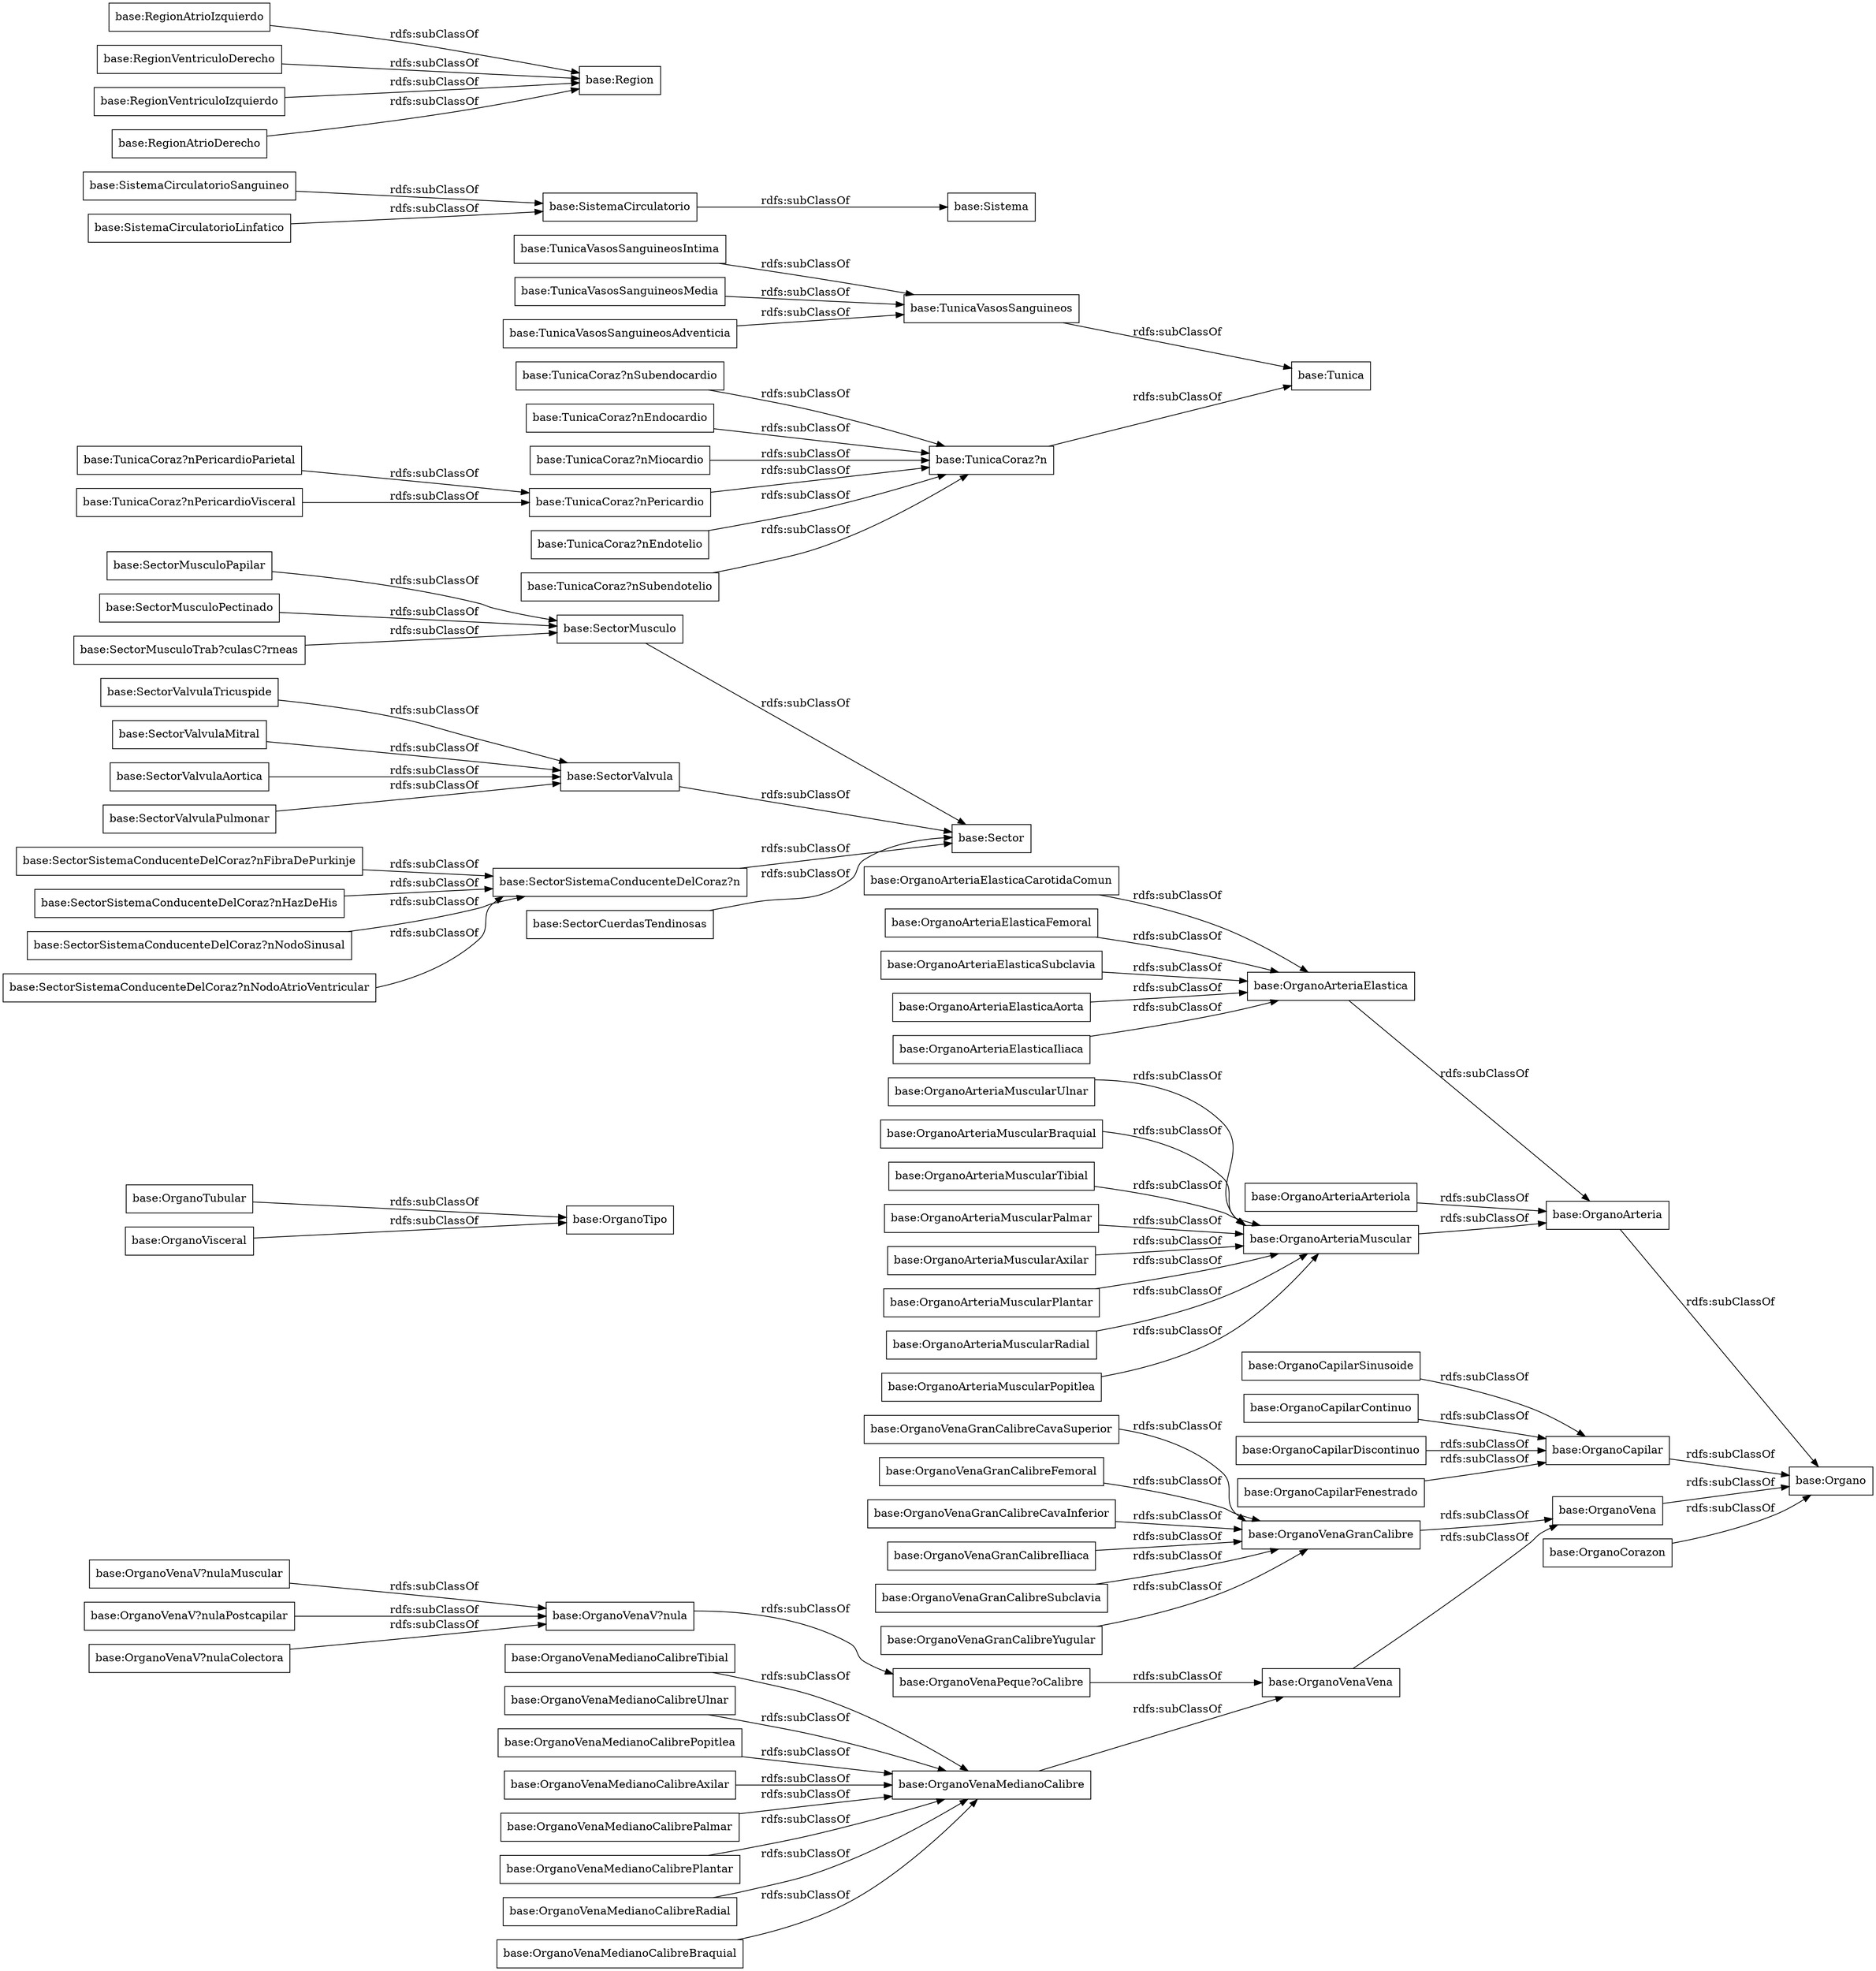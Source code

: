 digraph ar2dtool_diagram { 
rankdir=LR;
size="1000"
node [shape = rectangle, color="black"]; "base:OrganoVenaMedianoCalibreTibial" "base:OrganoTipo" "base:OrganoVenaGranCalibreIliaca" "base:SectorSistemaConducenteDelCoraz?nFibraDePurkinje" "base:OrganoVenaV?nula" "base:TunicaCoraz?nSubendocardio" "base:OrganoArteriaElasticaFemoral" "base:SectorMusculo" "base:TunicaCoraz?nEndotelio" "base:TunicaCoraz?nSubendotelio" "base:OrganoTubular" "base:OrganoVenaMedianoCalibrePopitlea" "base:OrganoArteriaElasticaSubclavia" "base:Tunica" "base:Sector" "base:TunicaCoraz?nEndocardio" "base:SistemaCirculatorioSanguineo" "base:Organo" "base:OrganoArteriaElasticaAorta" "base:TunicaVasosSanguineosIntima" "base:SectorValvula" "base:OrganoArteriaArteriola" "base:OrganoVenaVena" "base:OrganoArteriaMuscularPlantar" "base:OrganoVenaMedianoCalibreAxilar" "base:OrganoVenaMedianoCalibrePalmar" "base:OrganoVenaMedianoCalibre" "base:OrganoVenaGranCalibreSubclavia" "base:OrganoArteriaMuscularRadial" "base:SectorValvulaPulmonar" "base:OrganoVenaGranCalibre" "base:SectorSistemaConducenteDelCoraz?nNodoSinusal" "base:OrganoVenaV?nulaMuscular" "base:OrganoArteriaMuscularPopitlea" "base:OrganoArteria" "base:OrganoCapilarContinuo" "base:SectorValvulaTricuspide" "base:OrganoVenaGranCalibreYugular" "base:OrganoVenaMedianoCalibrePlantar" "base:OrganoCapilar" "base:OrganoArteriaElastica" "base:OrganoArteriaMuscularUlnar" "base:TunicaCoraz?nPericardioParietal" "base:OrganoArteriaMuscularBraquial" "base:OrganoVenaGranCalibreCavaSuperior" "base:OrganoVenaMedianoCalibreRadial" "base:TunicaCoraz?n" "base:SectorSistemaConducenteDelCoraz?n" "base:OrganoCorazon" "base:TunicaCoraz?nMiocardio" "base:OrganoVenaV?nulaPostcapilar" "base:SectorMusculoTrab?culasC?rneas" "base:OrganoVenaV?nulaColectora" "base:OrganoVena" "base:TunicaVasosSanguineosMedia" "base:OrganoArteriaMuscularTibial" "base:OrganoVenaGranCalibreFemoral" "base:OrganoCapilarDiscontinuo" "base:OrganoVenaGranCalibreCavaInferior" "base:Sistema" "base:OrganoArteriaElasticaIliaca" "base:SectorSistemaConducenteDelCoraz?nNodoAtrioVentricular" "base:OrganoArteriaMuscularPalmar" "base:RegionAtrioIzquierdo" "base:OrganoCapilarFenestrado" "base:RegionVentriculoDerecho" "base:SectorCuerdasTendinosas" "base:OrganoArteriaMuscularAxilar" "base:OrganoArteriaMuscular" "base:TunicaCoraz?nPericardioVisceral" "base:SectorMusculoPapilar" "base:SistemaCirculatorio" "base:TunicaVasosSanguineos" "base:SectorMusculoPectinado" "base:TunicaVasosSanguineosAdventicia" "base:SectorSistemaConducenteDelCoraz?nHazDeHis" "base:TunicaCoraz?nPericardio" "base:OrganoVenaMedianoCalibreBraquial" "base:RegionVentriculoIzquierdo" "base:SistemaCirculatorioLinfatico" "base:OrganoVisceral" "base:OrganoVenaMedianoCalibreUlnar" "base:OrganoArteriaElasticaCarotidaComun" "base:OrganoCapilarSinusoide" "base:Region" "base:SectorValvulaMitral" "base:RegionAtrioDerecho" "base:OrganoVenaPeque?oCalibre" "base:SectorValvulaAortica" ; /*classes style*/
	"base:TunicaVasosSanguineosAdventicia" -> "base:TunicaVasosSanguineos" [ label = "rdfs:subClassOf" ];
	"base:TunicaCoraz?nPericardio" -> "base:TunicaCoraz?n" [ label = "rdfs:subClassOf" ];
	"base:SectorMusculoPapilar" -> "base:SectorMusculo" [ label = "rdfs:subClassOf" ];
	"base:SectorSistemaConducenteDelCoraz?nFibraDePurkinje" -> "base:SectorSistemaConducenteDelCoraz?n" [ label = "rdfs:subClassOf" ];
	"base:OrganoArteriaMuscularBraquial" -> "base:OrganoArteriaMuscular" [ label = "rdfs:subClassOf" ];
	"base:OrganoVenaMedianoCalibrePlantar" -> "base:OrganoVenaMedianoCalibre" [ label = "rdfs:subClassOf" ];
	"base:OrganoArteriaArteriola" -> "base:OrganoArteria" [ label = "rdfs:subClassOf" ];
	"base:TunicaCoraz?nMiocardio" -> "base:TunicaCoraz?n" [ label = "rdfs:subClassOf" ];
	"base:OrganoArteriaMuscular" -> "base:OrganoArteria" [ label = "rdfs:subClassOf" ];
	"base:SectorMusculoTrab?culasC?rneas" -> "base:SectorMusculo" [ label = "rdfs:subClassOf" ];
	"base:OrganoArteriaMuscularRadial" -> "base:OrganoArteriaMuscular" [ label = "rdfs:subClassOf" ];
	"base:OrganoVenaGranCalibreCavaSuperior" -> "base:OrganoVenaGranCalibre" [ label = "rdfs:subClassOf" ];
	"base:TunicaCoraz?nEndotelio" -> "base:TunicaCoraz?n" [ label = "rdfs:subClassOf" ];
	"base:OrganoVenaGranCalibreFemoral" -> "base:OrganoVenaGranCalibre" [ label = "rdfs:subClassOf" ];
	"base:OrganoVenaMedianoCalibreUlnar" -> "base:OrganoVenaMedianoCalibre" [ label = "rdfs:subClassOf" ];
	"base:OrganoTubular" -> "base:OrganoTipo" [ label = "rdfs:subClassOf" ];
	"base:SectorMusculo" -> "base:Sector" [ label = "rdfs:subClassOf" ];
	"base:TunicaVasosSanguineosIntima" -> "base:TunicaVasosSanguineos" [ label = "rdfs:subClassOf" ];
	"base:OrganoArteriaMuscularAxilar" -> "base:OrganoArteriaMuscular" [ label = "rdfs:subClassOf" ];
	"base:OrganoVenaV?nulaMuscular" -> "base:OrganoVenaV?nula" [ label = "rdfs:subClassOf" ];
	"base:OrganoVisceral" -> "base:OrganoTipo" [ label = "rdfs:subClassOf" ];
	"base:TunicaCoraz?nPericardioVisceral" -> "base:TunicaCoraz?nPericardio" [ label = "rdfs:subClassOf" ];
	"base:TunicaVasosSanguineos" -> "base:Tunica" [ label = "rdfs:subClassOf" ];
	"base:TunicaCoraz?n" -> "base:Tunica" [ label = "rdfs:subClassOf" ];
	"base:RegionAtrioDerecho" -> "base:Region" [ label = "rdfs:subClassOf" ];
	"base:OrganoVenaMedianoCalibrePopitlea" -> "base:OrganoVenaMedianoCalibre" [ label = "rdfs:subClassOf" ];
	"base:OrganoArteriaMuscularPlantar" -> "base:OrganoArteriaMuscular" [ label = "rdfs:subClassOf" ];
	"base:OrganoVenaMedianoCalibre" -> "base:OrganoVenaVena" [ label = "rdfs:subClassOf" ];
	"base:OrganoVenaV?nulaColectora" -> "base:OrganoVenaV?nula" [ label = "rdfs:subClassOf" ];
	"base:OrganoVenaMedianoCalibreRadial" -> "base:OrganoVenaMedianoCalibre" [ label = "rdfs:subClassOf" ];
	"base:OrganoVenaMedianoCalibrePalmar" -> "base:OrganoVenaMedianoCalibre" [ label = "rdfs:subClassOf" ];
	"base:OrganoVenaV?nulaPostcapilar" -> "base:OrganoVenaV?nula" [ label = "rdfs:subClassOf" ];
	"base:OrganoVenaGranCalibreSubclavia" -> "base:OrganoVenaGranCalibre" [ label = "rdfs:subClassOf" ];
	"base:OrganoVena" -> "base:Organo" [ label = "rdfs:subClassOf" ];
	"base:OrganoArteriaMuscularTibial" -> "base:OrganoArteriaMuscular" [ label = "rdfs:subClassOf" ];
	"base:OrganoVenaVena" -> "base:OrganoVena" [ label = "rdfs:subClassOf" ];
	"base:RegionAtrioIzquierdo" -> "base:Region" [ label = "rdfs:subClassOf" ];
	"base:OrganoCorazon" -> "base:Organo" [ label = "rdfs:subClassOf" ];
	"base:SistemaCirculatorioSanguineo" -> "base:SistemaCirculatorio" [ label = "rdfs:subClassOf" ];
	"base:OrganoArteriaElasticaCarotidaComun" -> "base:OrganoArteriaElastica" [ label = "rdfs:subClassOf" ];
	"base:OrganoCapilarSinusoide" -> "base:OrganoCapilar" [ label = "rdfs:subClassOf" ];
	"base:SectorSistemaConducenteDelCoraz?n" -> "base:Sector" [ label = "rdfs:subClassOf" ];
	"base:SectorValvulaMitral" -> "base:SectorValvula" [ label = "rdfs:subClassOf" ];
	"base:OrganoCapilarFenestrado" -> "base:OrganoCapilar" [ label = "rdfs:subClassOf" ];
	"base:SectorSistemaConducenteDelCoraz?nNodoAtrioVentricular" -> "base:SectorSistemaConducenteDelCoraz?n" [ label = "rdfs:subClassOf" ];
	"base:OrganoVenaMedianoCalibreAxilar" -> "base:OrganoVenaMedianoCalibre" [ label = "rdfs:subClassOf" ];
	"base:RegionVentriculoIzquierdo" -> "base:Region" [ label = "rdfs:subClassOf" ];
	"base:OrganoVenaGranCalibreCavaInferior" -> "base:OrganoVenaGranCalibre" [ label = "rdfs:subClassOf" ];
	"base:SectorMusculoPectinado" -> "base:SectorMusculo" [ label = "rdfs:subClassOf" ];
	"base:SectorCuerdasTendinosas" -> "base:Sector" [ label = "rdfs:subClassOf" ];
	"base:OrganoArteriaElasticaAorta" -> "base:OrganoArteriaElastica" [ label = "rdfs:subClassOf" ];
	"base:OrganoArteriaElasticaFemoral" -> "base:OrganoArteriaElastica" [ label = "rdfs:subClassOf" ];
	"base:OrganoVenaPeque?oCalibre" -> "base:OrganoVenaVena" [ label = "rdfs:subClassOf" ];
	"base:TunicaVasosSanguineosMedia" -> "base:TunicaVasosSanguineos" [ label = "rdfs:subClassOf" ];
	"base:SectorValvula" -> "base:Sector" [ label = "rdfs:subClassOf" ];
	"base:OrganoArteriaElasticaIliaca" -> "base:OrganoArteriaElastica" [ label = "rdfs:subClassOf" ];
	"base:OrganoArteriaMuscularPopitlea" -> "base:OrganoArteriaMuscular" [ label = "rdfs:subClassOf" ];
	"base:SectorValvulaPulmonar" -> "base:SectorValvula" [ label = "rdfs:subClassOf" ];
	"base:OrganoArteriaElasticaSubclavia" -> "base:OrganoArteriaElastica" [ label = "rdfs:subClassOf" ];
	"base:SectorValvulaAortica" -> "base:SectorValvula" [ label = "rdfs:subClassOf" ];
	"base:TunicaCoraz?nSubendotelio" -> "base:TunicaCoraz?n" [ label = "rdfs:subClassOf" ];
	"base:OrganoVenaV?nula" -> "base:OrganoVenaPeque?oCalibre" [ label = "rdfs:subClassOf" ];
	"base:RegionVentriculoDerecho" -> "base:Region" [ label = "rdfs:subClassOf" ];
	"base:SistemaCirculatorioLinfatico" -> "base:SistemaCirculatorio" [ label = "rdfs:subClassOf" ];
	"base:OrganoVenaMedianoCalibreBraquial" -> "base:OrganoVenaMedianoCalibre" [ label = "rdfs:subClassOf" ];
	"base:OrganoCapilarDiscontinuo" -> "base:OrganoCapilar" [ label = "rdfs:subClassOf" ];
	"base:TunicaCoraz?nSubendocardio" -> "base:TunicaCoraz?n" [ label = "rdfs:subClassOf" ];
	"base:OrganoArteriaMuscularUlnar" -> "base:OrganoArteriaMuscular" [ label = "rdfs:subClassOf" ];
	"base:OrganoVenaGranCalibreIliaca" -> "base:OrganoVenaGranCalibre" [ label = "rdfs:subClassOf" ];
	"base:OrganoCapilarContinuo" -> "base:OrganoCapilar" [ label = "rdfs:subClassOf" ];
	"base:OrganoVenaGranCalibreYugular" -> "base:OrganoVenaGranCalibre" [ label = "rdfs:subClassOf" ];
	"base:OrganoArteria" -> "base:Organo" [ label = "rdfs:subClassOf" ];
	"base:OrganoVenaGranCalibre" -> "base:OrganoVena" [ label = "rdfs:subClassOf" ];
	"base:SectorSistemaConducenteDelCoraz?nHazDeHis" -> "base:SectorSistemaConducenteDelCoraz?n" [ label = "rdfs:subClassOf" ];
	"base:OrganoVenaMedianoCalibreTibial" -> "base:OrganoVenaMedianoCalibre" [ label = "rdfs:subClassOf" ];
	"base:SistemaCirculatorio" -> "base:Sistema" [ label = "rdfs:subClassOf" ];
	"base:OrganoArteriaElastica" -> "base:OrganoArteria" [ label = "rdfs:subClassOf" ];
	"base:SectorValvulaTricuspide" -> "base:SectorValvula" [ label = "rdfs:subClassOf" ];
	"base:OrganoArteriaMuscularPalmar" -> "base:OrganoArteriaMuscular" [ label = "rdfs:subClassOf" ];
	"base:TunicaCoraz?nEndocardio" -> "base:TunicaCoraz?n" [ label = "rdfs:subClassOf" ];
	"base:OrganoCapilar" -> "base:Organo" [ label = "rdfs:subClassOf" ];
	"base:TunicaCoraz?nPericardioParietal" -> "base:TunicaCoraz?nPericardio" [ label = "rdfs:subClassOf" ];
	"base:SectorSistemaConducenteDelCoraz?nNodoSinusal" -> "base:SectorSistemaConducenteDelCoraz?n" [ label = "rdfs:subClassOf" ];

}
